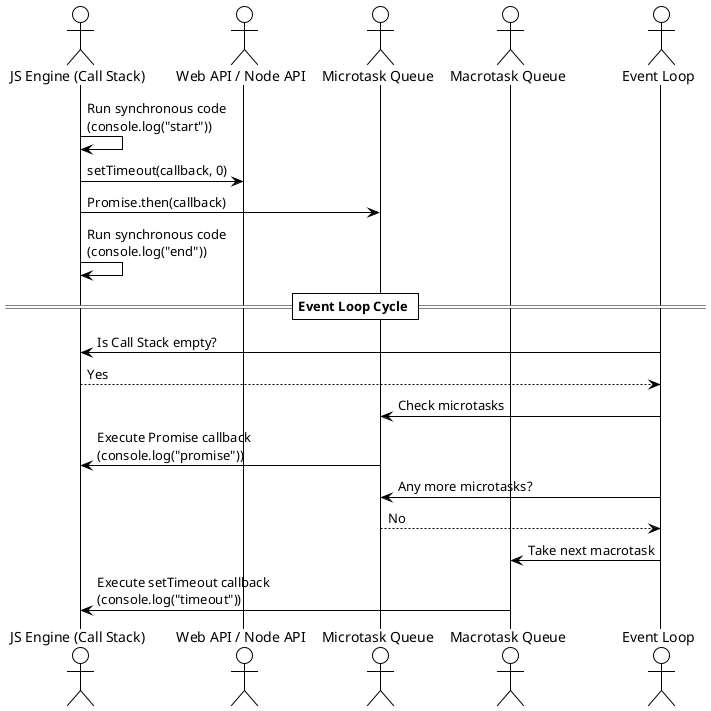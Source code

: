 @startuml
!theme plain

actor "JS Engine (Call Stack)" as Stack
actor "Web API / Node API" as API
actor "Microtask Queue" as MicroQ
actor "Macrotask Queue" as MacroQ
actor "Event Loop" as Loop

Stack -> Stack: Run synchronous code\n(console.log("start"))
Stack -> API: setTimeout(callback, 0)
Stack -> MicroQ: Promise.then(callback)
Stack -> Stack: Run synchronous code\n(console.log("end"))

== Event Loop Cycle ==

Loop -> Stack: Is Call Stack empty?
Stack --> Loop: Yes

Loop -> MicroQ: Check microtasks
MicroQ -> Stack: Execute Promise callback\n(console.log("promise"))

Loop -> MicroQ: Any more microtasks?
MicroQ --> Loop: No

Loop -> MacroQ: Take next macrotask
MacroQ -> Stack: Execute setTimeout callback\n(console.log("timeout"))

@enduml

